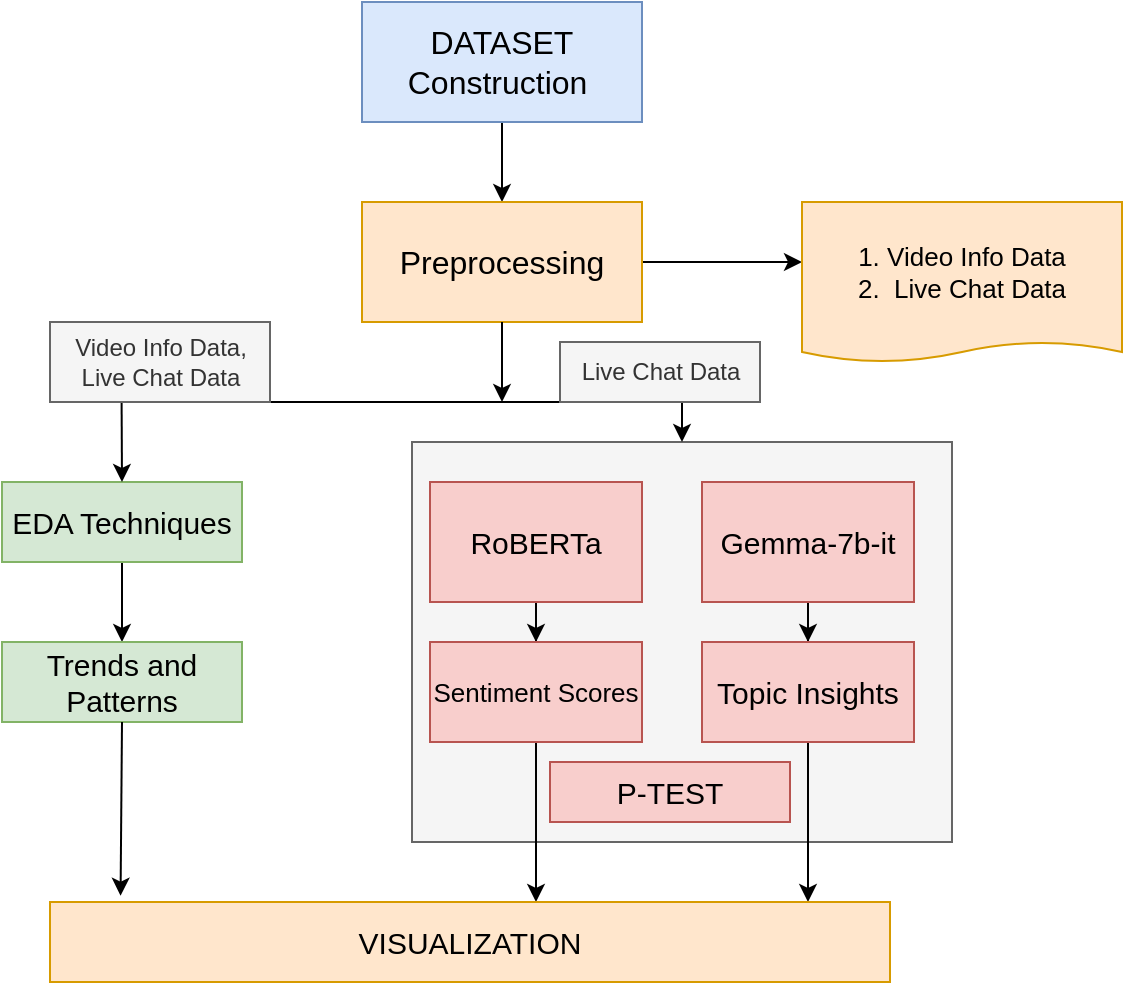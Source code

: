 <mxfile version="26.0.7">
  <diagram name="Page-1" id="AqySNO9kpjVi1z6rc3C7">
    <mxGraphModel dx="954" dy="647" grid="1" gridSize="10" guides="1" tooltips="1" connect="1" arrows="1" fold="1" page="1" pageScale="1" pageWidth="827" pageHeight="1169" math="0" shadow="0">
      <root>
        <mxCell id="0" />
        <mxCell id="1" parent="0" />
        <mxCell id="GSGQV9rLtPmWymMuG4am-3" value="" style="edgeStyle=orthogonalEdgeStyle;rounded=0;orthogonalLoop=1;jettySize=auto;html=1;" edge="1" parent="1" source="GSGQV9rLtPmWymMuG4am-1">
          <mxGeometry relative="1" as="geometry">
            <mxPoint x="390" y="140" as="targetPoint" />
          </mxGeometry>
        </mxCell>
        <mxCell id="GSGQV9rLtPmWymMuG4am-1" value="&lt;font style=&quot;font-size: 16px;&quot;&gt;DATASET Construction&amp;nbsp;&lt;/font&gt;" style="rounded=0;whiteSpace=wrap;html=1;fillColor=#dae8fc;strokeColor=#6c8ebf;" vertex="1" parent="1">
          <mxGeometry x="320" y="40" width="140" height="60" as="geometry" />
        </mxCell>
        <mxCell id="GSGQV9rLtPmWymMuG4am-6" value="" style="edgeStyle=orthogonalEdgeStyle;rounded=0;orthogonalLoop=1;jettySize=auto;html=1;" edge="1" parent="1" source="GSGQV9rLtPmWymMuG4am-4" target="GSGQV9rLtPmWymMuG4am-5">
          <mxGeometry relative="1" as="geometry">
            <Array as="points">
              <mxPoint x="540" y="170" />
              <mxPoint x="540" y="170" />
            </Array>
          </mxGeometry>
        </mxCell>
        <mxCell id="GSGQV9rLtPmWymMuG4am-4" value="&lt;font style=&quot;font-size: 16px;&quot;&gt;Preprocessing&lt;/font&gt;" style="rounded=0;whiteSpace=wrap;html=1;fillColor=#ffe6cc;strokeColor=#d79b00;" vertex="1" parent="1">
          <mxGeometry x="320" y="140" width="140" height="60" as="geometry" />
        </mxCell>
        <mxCell id="GSGQV9rLtPmWymMuG4am-5" value="&lt;font style=&quot;font-size: 13px;&quot;&gt;1. Video Info Data&lt;/font&gt;&lt;div&gt;&lt;font style=&quot;font-size: 13px;&quot;&gt;2. &amp;nbsp;Live Chat Data&lt;/font&gt;&lt;/div&gt;" style="shape=document;whiteSpace=wrap;html=1;boundedLbl=1;size=0.125;align=center;fillColor=#ffe6cc;strokeColor=#d79b00;" vertex="1" parent="1">
          <mxGeometry x="540" y="140" width="160" height="80" as="geometry" />
        </mxCell>
        <mxCell id="GSGQV9rLtPmWymMuG4am-39" value="" style="edgeStyle=orthogonalEdgeStyle;rounded=0;orthogonalLoop=1;jettySize=auto;html=1;" edge="1" parent="1" source="GSGQV9rLtPmWymMuG4am-13" target="GSGQV9rLtPmWymMuG4am-38">
          <mxGeometry relative="1" as="geometry" />
        </mxCell>
        <mxCell id="GSGQV9rLtPmWymMuG4am-13" value="&lt;font style=&quot;font-size: 15px;&quot;&gt;EDA Techniques&lt;/font&gt;" style="rounded=0;whiteSpace=wrap;html=1;fillColor=#d5e8d4;strokeColor=#82b366;" vertex="1" parent="1">
          <mxGeometry x="140" y="280" width="120" height="40" as="geometry" />
        </mxCell>
        <mxCell id="GSGQV9rLtPmWymMuG4am-14" value="" style="rounded=0;whiteSpace=wrap;html=1;fillColor=#f5f5f5;fontColor=#333333;strokeColor=#666666;" vertex="1" parent="1">
          <mxGeometry x="345" y="260" width="270" height="200" as="geometry" />
        </mxCell>
        <mxCell id="GSGQV9rLtPmWymMuG4am-33" value="" style="edgeStyle=orthogonalEdgeStyle;rounded=0;orthogonalLoop=1;jettySize=auto;html=1;" edge="1" parent="1" source="GSGQV9rLtPmWymMuG4am-15" target="GSGQV9rLtPmWymMuG4am-32">
          <mxGeometry relative="1" as="geometry" />
        </mxCell>
        <mxCell id="GSGQV9rLtPmWymMuG4am-15" value="&lt;font style=&quot;font-size: 15px;&quot;&gt;RoBERTa&lt;/font&gt;" style="rounded=0;whiteSpace=wrap;html=1;fillColor=#f8cecc;strokeColor=#b85450;" vertex="1" parent="1">
          <mxGeometry x="354" y="280" width="106" height="60" as="geometry" />
        </mxCell>
        <mxCell id="GSGQV9rLtPmWymMuG4am-20" value="" style="endArrow=classic;html=1;rounded=0;exitX=0.5;exitY=1;exitDx=0;exitDy=0;" edge="1" parent="1" source="GSGQV9rLtPmWymMuG4am-4">
          <mxGeometry width="50" height="50" relative="1" as="geometry">
            <mxPoint x="390" y="260" as="sourcePoint" />
            <mxPoint x="390" y="240" as="targetPoint" />
          </mxGeometry>
        </mxCell>
        <mxCell id="GSGQV9rLtPmWymMuG4am-21" value="" style="endArrow=none;html=1;rounded=0;" edge="1" parent="1">
          <mxGeometry width="50" height="50" relative="1" as="geometry">
            <mxPoint x="200" y="240" as="sourcePoint" />
            <mxPoint x="480" y="240" as="targetPoint" />
          </mxGeometry>
        </mxCell>
        <mxCell id="GSGQV9rLtPmWymMuG4am-22" value="" style="endArrow=classic;html=1;rounded=0;entryX=0.5;entryY=0;entryDx=0;entryDy=0;" edge="1" parent="1" target="GSGQV9rLtPmWymMuG4am-14">
          <mxGeometry width="50" height="50" relative="1" as="geometry">
            <mxPoint x="480" y="240" as="sourcePoint" />
            <mxPoint x="440" y="210" as="targetPoint" />
          </mxGeometry>
        </mxCell>
        <mxCell id="GSGQV9rLtPmWymMuG4am-24" value="" style="endArrow=classic;html=1;rounded=0;entryX=0.5;entryY=0;entryDx=0;entryDy=0;" edge="1" parent="1" target="GSGQV9rLtPmWymMuG4am-13">
          <mxGeometry width="50" height="50" relative="1" as="geometry">
            <mxPoint x="199.8" y="240" as="sourcePoint" />
            <mxPoint x="199.8" y="260" as="targetPoint" />
          </mxGeometry>
        </mxCell>
        <mxCell id="GSGQV9rLtPmWymMuG4am-27" value="Video Info Data,&lt;div&gt;Live Chat Data&lt;/div&gt;" style="text;html=1;align=center;verticalAlign=middle;resizable=0;points=[];autosize=1;strokeColor=#666666;fillColor=#f5f5f5;fontColor=#333333;" vertex="1" parent="1">
          <mxGeometry x="164" y="200" width="110" height="40" as="geometry" />
        </mxCell>
        <mxCell id="GSGQV9rLtPmWymMuG4am-28" value="Live Chat Data" style="text;html=1;align=center;verticalAlign=middle;resizable=0;points=[];autosize=1;strokeColor=#666666;fillColor=#f5f5f5;fontColor=#333333;" vertex="1" parent="1">
          <mxGeometry x="419" y="210" width="100" height="30" as="geometry" />
        </mxCell>
        <mxCell id="GSGQV9rLtPmWymMuG4am-35" value="" style="edgeStyle=orthogonalEdgeStyle;rounded=0;orthogonalLoop=1;jettySize=auto;html=1;" edge="1" parent="1" source="GSGQV9rLtPmWymMuG4am-29" target="GSGQV9rLtPmWymMuG4am-34">
          <mxGeometry relative="1" as="geometry" />
        </mxCell>
        <mxCell id="GSGQV9rLtPmWymMuG4am-29" value="&lt;font style=&quot;font-size: 15px;&quot;&gt;Gemma-7b-it&lt;/font&gt;" style="rounded=0;whiteSpace=wrap;html=1;fillColor=#f8cecc;strokeColor=#b85450;" vertex="1" parent="1">
          <mxGeometry x="490" y="280" width="106" height="60" as="geometry" />
        </mxCell>
        <mxCell id="GSGQV9rLtPmWymMuG4am-42" value="" style="edgeStyle=orthogonalEdgeStyle;rounded=0;orthogonalLoop=1;jettySize=auto;html=1;" edge="1" parent="1" source="GSGQV9rLtPmWymMuG4am-32" target="GSGQV9rLtPmWymMuG4am-41">
          <mxGeometry relative="1" as="geometry">
            <Array as="points">
              <mxPoint x="407" y="460" />
              <mxPoint x="407" y="460" />
            </Array>
          </mxGeometry>
        </mxCell>
        <mxCell id="GSGQV9rLtPmWymMuG4am-32" value="&lt;font style=&quot;font-size: 13px;&quot;&gt;Sentiment Scores&lt;/font&gt;" style="rounded=0;whiteSpace=wrap;html=1;fillColor=#f8cecc;strokeColor=#b85450;" vertex="1" parent="1">
          <mxGeometry x="354" y="360" width="106" height="50" as="geometry" />
        </mxCell>
        <mxCell id="GSGQV9rLtPmWymMuG4am-44" value="" style="edgeStyle=orthogonalEdgeStyle;rounded=0;orthogonalLoop=1;jettySize=auto;html=1;" edge="1" parent="1" source="GSGQV9rLtPmWymMuG4am-34" target="GSGQV9rLtPmWymMuG4am-41">
          <mxGeometry relative="1" as="geometry">
            <Array as="points">
              <mxPoint x="543" y="450" />
              <mxPoint x="543" y="450" />
            </Array>
          </mxGeometry>
        </mxCell>
        <mxCell id="GSGQV9rLtPmWymMuG4am-34" value="&lt;font style=&quot;font-size: 15px;&quot;&gt;Topic Insights&lt;/font&gt;" style="rounded=0;whiteSpace=wrap;html=1;fillColor=#f8cecc;strokeColor=#b85450;" vertex="1" parent="1">
          <mxGeometry x="490" y="360" width="106" height="50" as="geometry" />
        </mxCell>
        <mxCell id="GSGQV9rLtPmWymMuG4am-38" value="&lt;font style=&quot;font-size: 15px;&quot;&gt;Trends and Patterns&lt;/font&gt;" style="rounded=0;whiteSpace=wrap;html=1;fillColor=#d5e8d4;strokeColor=#82b366;" vertex="1" parent="1">
          <mxGeometry x="140" y="360" width="120" height="40" as="geometry" />
        </mxCell>
        <mxCell id="GSGQV9rLtPmWymMuG4am-41" value="&lt;font style=&quot;font-size: 15px;&quot;&gt;VISUALIZATION&lt;/font&gt;" style="whiteSpace=wrap;html=1;rounded=0;fillColor=#ffe6cc;strokeColor=#d79b00;" vertex="1" parent="1">
          <mxGeometry x="164" y="490" width="420" height="40" as="geometry" />
        </mxCell>
        <mxCell id="GSGQV9rLtPmWymMuG4am-43" value="" style="endArrow=classic;html=1;rounded=0;exitX=0.5;exitY=1;exitDx=0;exitDy=0;entryX=0.084;entryY=-0.079;entryDx=0;entryDy=0;entryPerimeter=0;" edge="1" parent="1" source="GSGQV9rLtPmWymMuG4am-38" target="GSGQV9rLtPmWymMuG4am-41">
          <mxGeometry width="50" height="50" relative="1" as="geometry">
            <mxPoint x="650" y="500" as="sourcePoint" />
            <mxPoint x="680" y="450" as="targetPoint" />
          </mxGeometry>
        </mxCell>
        <mxCell id="GSGQV9rLtPmWymMuG4am-45" value="&lt;font style=&quot;font-size: 15px;&quot;&gt;P-TEST&lt;/font&gt;" style="rounded=0;whiteSpace=wrap;html=1;fillColor=#f8cecc;strokeColor=#b85450;" vertex="1" parent="1">
          <mxGeometry x="414" y="420" width="120" height="30" as="geometry" />
        </mxCell>
      </root>
    </mxGraphModel>
  </diagram>
</mxfile>
